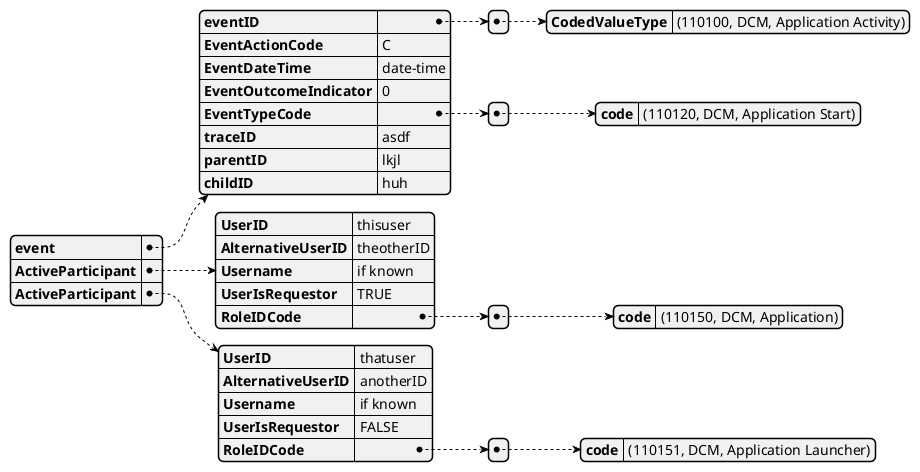 
@startjson
{
	"event": {
	   "eventID" : [
	       { "CodedValueType" : "(110100, DCM, Application Activity)"}
	       ],
	   "EventActionCode": "C",
	   "EventDateTime" : "date-time",
	   "EventOutcomeIndicator": "0",
	   "EventTypeCode" : [
	   	{ "code" : "(110120, DCM, Application Start)"}
		],
	   "traceID" : "asdf",
	   "parentID" : "lkjl",
	   "childID" : "huh"
	   },
	"ActiveParticipant" : {
	   "UserID" : "thisuser",
	   "AlternativeUserID" : "theotherID",
	   "Username" : "if known",
	   "UserIsRequestor" : "TRUE",
	   "RoleIDCode" : [
	   	{ "code" : "(110150, DCM, Application)"}
		]
	   },
	"ActiveParticipant" : {
	   "UserID" : "thatuser",
	   "AlternativeUserID" : "anotherID",
	   "Username" : "if known",
	   "UserIsRequestor" : "FALSE",
	   "RoleIDCode" : [
	   	{ "code" : "(110151, DCM, Application Launcher)"}
		]	   
	   }
}
@endjson


	   
